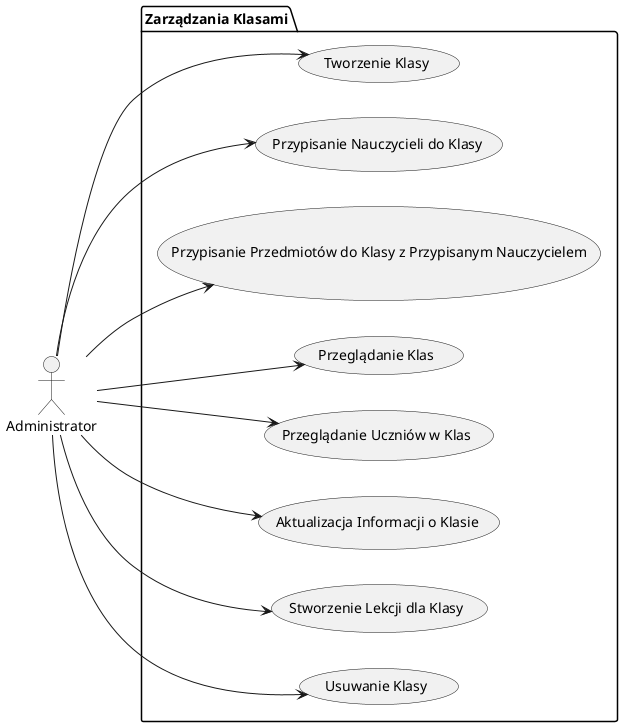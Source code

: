 @startuml
left to right direction
actor "Administrator" as Admin

package "Zarządzania Klasami" {
    usecase "Tworzenie Klasy" as UC1
    usecase "Przypisanie Nauczycieli do Klasy" as UC2
    usecase "Przypisanie Przedmiotów do Klasy z Przypisanym Nauczycielem" as UC3
    usecase "Przeglądanie Klas" as UC4
    usecase "Przeglądanie Uczniów w Klas" as UC5
    usecase "Aktualizacja Informacji o Klasie" as UC6
    usecase "Stworzenie Lekcji dla Klasy" as UC7
    usecase "Usuwanie Klasy" as UC8
}

Admin --> UC1
Admin --> UC2
Admin --> UC3
Admin --> UC4
Admin --> UC5
Admin --> UC6
Admin --> UC7
Admin --> UC8

@enduml